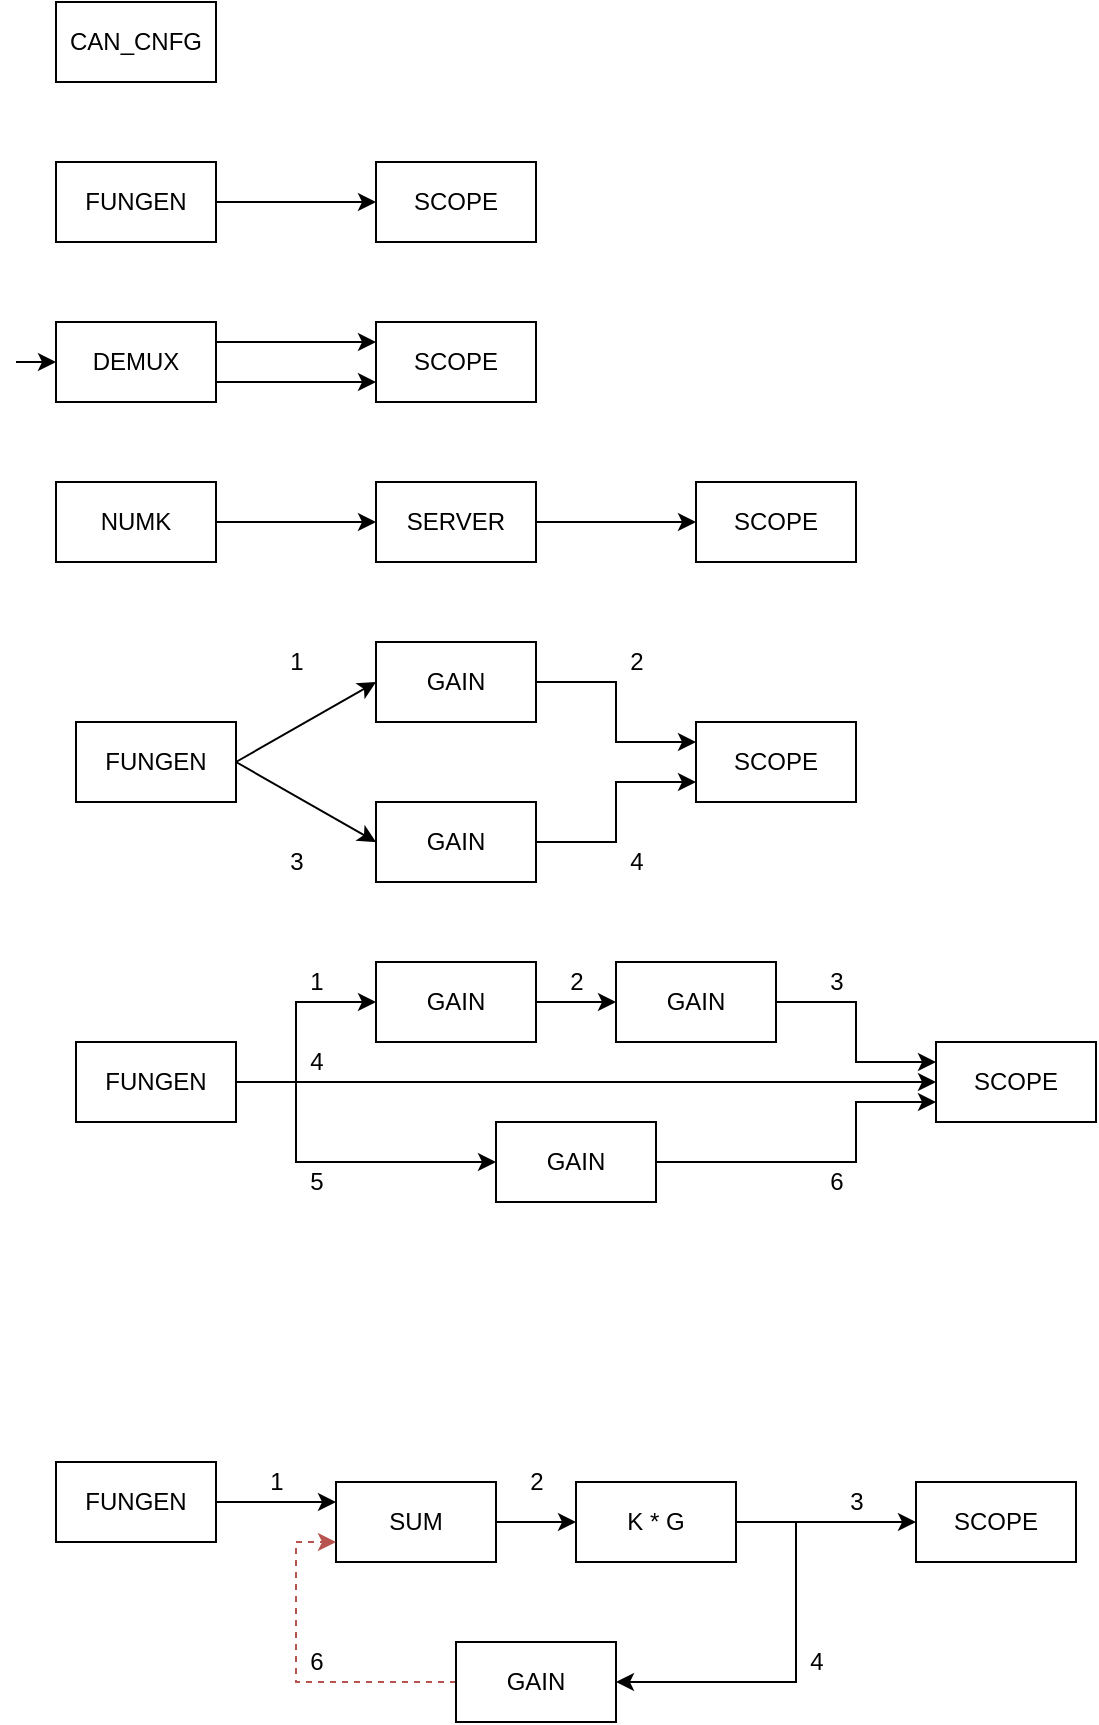 <mxfile version="13.3.5" type="device"><diagram id="nDNbVdKkR9OHx7wPWgIJ" name="Page-1"><mxGraphModel dx="905" dy="2180" grid="1" gridSize="10" guides="1" tooltips="1" connect="1" arrows="1" fold="1" page="1" pageScale="1" pageWidth="1800" pageHeight="1500" background="none" math="0" shadow="0"><root><mxCell id="0"/><mxCell id="1" parent="0"/><mxCell id="qL18yVpt8eDrRZf2PITD-1" value="FUNGEN" style="rounded=0;whiteSpace=wrap;html=1;" parent="1" vertex="1"><mxGeometry x="360" y="40" width="80" height="40" as="geometry"/></mxCell><mxCell id="qL18yVpt8eDrRZf2PITD-2" value="SCOPE" style="rounded=0;whiteSpace=wrap;html=1;" parent="1" vertex="1"><mxGeometry x="520" y="40" width="80" height="40" as="geometry"/></mxCell><mxCell id="qL18yVpt8eDrRZf2PITD-3" value="NUMK" style="rounded=0;whiteSpace=wrap;html=1;" parent="1" vertex="1"><mxGeometry x="360" y="200" width="80" height="40" as="geometry"/></mxCell><mxCell id="qL18yVpt8eDrRZf2PITD-4" value="SERVER" style="rounded=0;whiteSpace=wrap;html=1;" parent="1" vertex="1"><mxGeometry x="520" y="200" width="80" height="40" as="geometry"/></mxCell><mxCell id="qL18yVpt8eDrRZf2PITD-5" value="SCOPE" style="rounded=0;whiteSpace=wrap;html=1;" parent="1" vertex="1"><mxGeometry x="680" y="200" width="80" height="40" as="geometry"/></mxCell><mxCell id="qL18yVpt8eDrRZf2PITD-6" value="FUNGEN" style="rounded=0;whiteSpace=wrap;html=1;" parent="1" vertex="1"><mxGeometry x="370" y="320" width="80" height="40" as="geometry"/></mxCell><mxCell id="qL18yVpt8eDrRZf2PITD-31" style="edgeStyle=orthogonalEdgeStyle;rounded=0;orthogonalLoop=1;jettySize=auto;html=1;entryX=0;entryY=0.25;entryDx=0;entryDy=0;" parent="1" source="qL18yVpt8eDrRZf2PITD-7" target="qL18yVpt8eDrRZf2PITD-8" edge="1"><mxGeometry relative="1" as="geometry"/></mxCell><mxCell id="qL18yVpt8eDrRZf2PITD-7" value="GAIN" style="rounded=0;whiteSpace=wrap;html=1;" parent="1" vertex="1"><mxGeometry x="520" y="280" width="80" height="40" as="geometry"/></mxCell><mxCell id="qL18yVpt8eDrRZf2PITD-8" value="SCOPE" style="rounded=0;whiteSpace=wrap;html=1;" parent="1" vertex="1"><mxGeometry x="680" y="320" width="80" height="40" as="geometry"/></mxCell><mxCell id="qL18yVpt8eDrRZf2PITD-30" style="edgeStyle=orthogonalEdgeStyle;rounded=0;orthogonalLoop=1;jettySize=auto;html=1;entryX=0;entryY=0.75;entryDx=0;entryDy=0;" parent="1" source="qL18yVpt8eDrRZf2PITD-9" target="qL18yVpt8eDrRZf2PITD-8" edge="1"><mxGeometry relative="1" as="geometry"/></mxCell><mxCell id="qL18yVpt8eDrRZf2PITD-9" value="GAIN" style="rounded=0;whiteSpace=wrap;html=1;" parent="1" vertex="1"><mxGeometry x="520" y="360" width="80" height="40" as="geometry"/></mxCell><mxCell id="qL18yVpt8eDrRZf2PITD-11" value="" style="endArrow=classic;html=1;exitX=1;exitY=0.5;exitDx=0;exitDy=0;entryX=0;entryY=0.5;entryDx=0;entryDy=0;" parent="1" source="qL18yVpt8eDrRZf2PITD-1" target="qL18yVpt8eDrRZf2PITD-2" edge="1"><mxGeometry width="50" height="50" relative="1" as="geometry"><mxPoint x="420" y="260" as="sourcePoint"/><mxPoint x="470" y="210" as="targetPoint"/></mxGeometry></mxCell><mxCell id="qL18yVpt8eDrRZf2PITD-13" value="" style="endArrow=classic;html=1;exitX=1;exitY=0.5;exitDx=0;exitDy=0;entryX=0;entryY=0.5;entryDx=0;entryDy=0;" parent="1" source="qL18yVpt8eDrRZf2PITD-3" target="qL18yVpt8eDrRZf2PITD-4" edge="1"><mxGeometry width="50" height="50" relative="1" as="geometry"><mxPoint x="440" y="300" as="sourcePoint"/><mxPoint x="490" y="250" as="targetPoint"/></mxGeometry></mxCell><mxCell id="qL18yVpt8eDrRZf2PITD-14" value="" style="endArrow=classic;html=1;exitX=1;exitY=0.5;exitDx=0;exitDy=0;entryX=0;entryY=0.5;entryDx=0;entryDy=0;" parent="1" source="qL18yVpt8eDrRZf2PITD-4" target="qL18yVpt8eDrRZf2PITD-5" edge="1"><mxGeometry width="50" height="50" relative="1" as="geometry"><mxPoint x="440" y="300" as="sourcePoint"/><mxPoint x="490" y="250" as="targetPoint"/></mxGeometry></mxCell><mxCell id="qL18yVpt8eDrRZf2PITD-15" value="" style="endArrow=classic;html=1;exitX=1;exitY=0.5;exitDx=0;exitDy=0;entryX=0;entryY=0.5;entryDx=0;entryDy=0;" parent="1" source="qL18yVpt8eDrRZf2PITD-6" target="qL18yVpt8eDrRZf2PITD-7" edge="1"><mxGeometry width="50" height="50" relative="1" as="geometry"><mxPoint x="440" y="260" as="sourcePoint"/><mxPoint x="490" y="210" as="targetPoint"/></mxGeometry></mxCell><mxCell id="qL18yVpt8eDrRZf2PITD-16" value="" style="endArrow=classic;html=1;exitX=1;exitY=0.5;exitDx=0;exitDy=0;entryX=0;entryY=0.5;entryDx=0;entryDy=0;" parent="1" source="qL18yVpt8eDrRZf2PITD-6" target="qL18yVpt8eDrRZf2PITD-9" edge="1"><mxGeometry width="50" height="50" relative="1" as="geometry"><mxPoint x="440" y="260" as="sourcePoint"/><mxPoint x="490" y="210" as="targetPoint"/></mxGeometry></mxCell><mxCell id="qL18yVpt8eDrRZf2PITD-19" value="FUNGEN" style="rounded=0;whiteSpace=wrap;html=1;" parent="1" vertex="1"><mxGeometry x="360" y="690" width="80" height="40" as="geometry"/></mxCell><mxCell id="qL18yVpt8eDrRZf2PITD-28" style="edgeStyle=orthogonalEdgeStyle;rounded=0;orthogonalLoop=1;jettySize=auto;html=1;exitX=1;exitY=0.5;exitDx=0;exitDy=0;entryX=1;entryY=0.5;entryDx=0;entryDy=0;" parent="1" source="kNmR46GzwyvQ44LFUZDi-19" target="qL18yVpt8eDrRZf2PITD-22" edge="1"><mxGeometry relative="1" as="geometry"><Array as="points"><mxPoint x="730" y="720"/><mxPoint x="730" y="800"/></Array><mxPoint x="690" y="720" as="sourcePoint"/><mxPoint x="690" y="800" as="targetPoint"/></mxGeometry></mxCell><mxCell id="kNmR46GzwyvQ44LFUZDi-20" value="" style="edgeStyle=orthogonalEdgeStyle;rounded=0;orthogonalLoop=1;jettySize=auto;html=1;" edge="1" parent="1" source="qL18yVpt8eDrRZf2PITD-20" target="kNmR46GzwyvQ44LFUZDi-19"><mxGeometry relative="1" as="geometry"/></mxCell><mxCell id="qL18yVpt8eDrRZf2PITD-20" value="SUM" style="rounded=0;whiteSpace=wrap;html=1;" parent="1" vertex="1"><mxGeometry x="500" y="700" width="80" height="40" as="geometry"/></mxCell><mxCell id="kNmR46GzwyvQ44LFUZDi-21" style="edgeStyle=orthogonalEdgeStyle;rounded=0;orthogonalLoop=1;jettySize=auto;html=1;exitX=1;exitY=0.5;exitDx=0;exitDy=0;entryX=0;entryY=0.5;entryDx=0;entryDy=0;" edge="1" parent="1" source="kNmR46GzwyvQ44LFUZDi-19" target="qL18yVpt8eDrRZf2PITD-21"><mxGeometry relative="1" as="geometry"/></mxCell><mxCell id="kNmR46GzwyvQ44LFUZDi-19" value="K * G" style="rounded=0;whiteSpace=wrap;html=1;" vertex="1" parent="1"><mxGeometry x="620" y="700" width="80" height="40" as="geometry"/></mxCell><mxCell id="qL18yVpt8eDrRZf2PITD-21" value="SCOPE" style="rounded=0;whiteSpace=wrap;html=1;" parent="1" vertex="1"><mxGeometry x="790" y="700" width="80" height="40" as="geometry"/></mxCell><mxCell id="qL18yVpt8eDrRZf2PITD-29" style="edgeStyle=orthogonalEdgeStyle;rounded=0;orthogonalLoop=1;jettySize=auto;html=1;entryX=0;entryY=0.75;entryDx=0;entryDy=0;fillColor=#f8cecc;strokeColor=#b85450;dashed=1;" parent="1" source="qL18yVpt8eDrRZf2PITD-22" target="qL18yVpt8eDrRZf2PITD-20" edge="1"><mxGeometry relative="1" as="geometry"><Array as="points"><mxPoint x="480" y="800"/><mxPoint x="480" y="730"/></Array></mxGeometry></mxCell><mxCell id="qL18yVpt8eDrRZf2PITD-22" value="GAIN" style="rounded=0;whiteSpace=wrap;html=1;" parent="1" vertex="1"><mxGeometry x="560" y="780" width="80" height="40" as="geometry"/></mxCell><mxCell id="qL18yVpt8eDrRZf2PITD-23" value="" style="endArrow=classic;html=1;exitX=1;exitY=0.5;exitDx=0;exitDy=0;" parent="1" source="qL18yVpt8eDrRZf2PITD-19" edge="1"><mxGeometry width="50" height="50" relative="1" as="geometry"><mxPoint x="440" y="670" as="sourcePoint"/><mxPoint x="500" y="710" as="targetPoint"/></mxGeometry></mxCell><mxCell id="qL18yVpt8eDrRZf2PITD-43" style="edgeStyle=orthogonalEdgeStyle;rounded=0;orthogonalLoop=1;jettySize=auto;html=1;exitX=1;exitY=0.25;exitDx=0;exitDy=0;entryX=0;entryY=0.5;entryDx=0;entryDy=0;" parent="1" source="qL18yVpt8eDrRZf2PITD-32" target="qL18yVpt8eDrRZf2PITD-34" edge="1"><mxGeometry relative="1" as="geometry"><Array as="points"><mxPoint x="450" y="500"/><mxPoint x="480" y="500"/><mxPoint x="480" y="460"/></Array></mxGeometry></mxCell><mxCell id="qL18yVpt8eDrRZf2PITD-45" style="edgeStyle=orthogonalEdgeStyle;rounded=0;orthogonalLoop=1;jettySize=auto;html=1;exitX=1;exitY=0.5;exitDx=0;exitDy=0;entryX=0;entryY=0.5;entryDx=0;entryDy=0;" parent="1" source="qL18yVpt8eDrRZf2PITD-32" target="qL18yVpt8eDrRZf2PITD-37" edge="1"><mxGeometry relative="1" as="geometry"><Array as="points"><mxPoint x="480" y="500"/><mxPoint x="480" y="540"/></Array></mxGeometry></mxCell><mxCell id="kNmR46GzwyvQ44LFUZDi-9" style="edgeStyle=orthogonalEdgeStyle;rounded=0;orthogonalLoop=1;jettySize=auto;html=1;exitX=1;exitY=0.5;exitDx=0;exitDy=0;entryX=0;entryY=0.5;entryDx=0;entryDy=0;" edge="1" parent="1" source="qL18yVpt8eDrRZf2PITD-32" target="qL18yVpt8eDrRZf2PITD-35"><mxGeometry relative="1" as="geometry"/></mxCell><mxCell id="qL18yVpt8eDrRZf2PITD-32" value="FUNGEN" style="rounded=0;whiteSpace=wrap;html=1;" parent="1" vertex="1"><mxGeometry x="370" y="480" width="80" height="40" as="geometry"/></mxCell><mxCell id="qL18yVpt8eDrRZf2PITD-41" style="edgeStyle=orthogonalEdgeStyle;rounded=0;orthogonalLoop=1;jettySize=auto;html=1;" parent="1" source="qL18yVpt8eDrRZf2PITD-34" target="qL18yVpt8eDrRZf2PITD-40" edge="1"><mxGeometry relative="1" as="geometry"/></mxCell><mxCell id="qL18yVpt8eDrRZf2PITD-34" value="GAIN" style="rounded=0;whiteSpace=wrap;html=1;" parent="1" vertex="1"><mxGeometry x="520" y="440" width="80" height="40" as="geometry"/></mxCell><mxCell id="qL18yVpt8eDrRZf2PITD-35" value="SCOPE" style="rounded=0;whiteSpace=wrap;html=1;" parent="1" vertex="1"><mxGeometry x="800" y="480" width="80" height="40" as="geometry"/></mxCell><mxCell id="qL18yVpt8eDrRZf2PITD-36" style="edgeStyle=orthogonalEdgeStyle;rounded=0;orthogonalLoop=1;jettySize=auto;html=1;entryX=0;entryY=0.75;entryDx=0;entryDy=0;" parent="1" source="qL18yVpt8eDrRZf2PITD-37" target="qL18yVpt8eDrRZf2PITD-35" edge="1"><mxGeometry relative="1" as="geometry"><Array as="points"><mxPoint x="760" y="540"/><mxPoint x="760" y="510"/></Array></mxGeometry></mxCell><mxCell id="qL18yVpt8eDrRZf2PITD-37" value="GAIN" style="rounded=0;whiteSpace=wrap;html=1;" parent="1" vertex="1"><mxGeometry x="580" y="520" width="80" height="40" as="geometry"/></mxCell><mxCell id="qL18yVpt8eDrRZf2PITD-42" style="edgeStyle=orthogonalEdgeStyle;rounded=0;orthogonalLoop=1;jettySize=auto;html=1;entryX=0;entryY=0.25;entryDx=0;entryDy=0;" parent="1" source="qL18yVpt8eDrRZf2PITD-40" target="qL18yVpt8eDrRZf2PITD-35" edge="1"><mxGeometry relative="1" as="geometry"/></mxCell><mxCell id="qL18yVpt8eDrRZf2PITD-40" value="GAIN" style="rounded=0;whiteSpace=wrap;html=1;" parent="1" vertex="1"><mxGeometry x="640" y="440" width="80" height="40" as="geometry"/></mxCell><mxCell id="qL18yVpt8eDrRZf2PITD-46" value="CAN_CNFG" style="rounded=0;whiteSpace=wrap;html=1;" parent="1" vertex="1"><mxGeometry x="360" y="-40" width="80" height="40" as="geometry"/></mxCell><mxCell id="kNmR46GzwyvQ44LFUZDi-4" value="1" style="text;html=1;align=center;verticalAlign=middle;resizable=0;points=[];autosize=1;" vertex="1" parent="1"><mxGeometry x="470" y="280" width="20" height="20" as="geometry"/></mxCell><mxCell id="kNmR46GzwyvQ44LFUZDi-6" value="2" style="text;html=1;align=center;verticalAlign=middle;resizable=0;points=[];autosize=1;" vertex="1" parent="1"><mxGeometry x="640" y="280" width="20" height="20" as="geometry"/></mxCell><mxCell id="kNmR46GzwyvQ44LFUZDi-7" value="3" style="text;html=1;align=center;verticalAlign=middle;resizable=0;points=[];autosize=1;" vertex="1" parent="1"><mxGeometry x="470" y="380" width="20" height="20" as="geometry"/></mxCell><mxCell id="kNmR46GzwyvQ44LFUZDi-8" value="4" style="text;html=1;align=center;verticalAlign=middle;resizable=0;points=[];autosize=1;" vertex="1" parent="1"><mxGeometry x="640" y="380" width="20" height="20" as="geometry"/></mxCell><mxCell id="kNmR46GzwyvQ44LFUZDi-11" value="1" style="text;html=1;align=center;verticalAlign=middle;resizable=0;points=[];autosize=1;" vertex="1" parent="1"><mxGeometry x="480" y="440" width="20" height="20" as="geometry"/></mxCell><mxCell id="kNmR46GzwyvQ44LFUZDi-12" value="2" style="text;html=1;align=center;verticalAlign=middle;resizable=0;points=[];autosize=1;" vertex="1" parent="1"><mxGeometry x="610" y="440" width="20" height="20" as="geometry"/></mxCell><mxCell id="kNmR46GzwyvQ44LFUZDi-13" value="3" style="text;html=1;align=center;verticalAlign=middle;resizable=0;points=[];autosize=1;" vertex="1" parent="1"><mxGeometry x="740" y="440" width="20" height="20" as="geometry"/></mxCell><mxCell id="kNmR46GzwyvQ44LFUZDi-14" value="4" style="text;html=1;align=center;verticalAlign=middle;resizable=0;points=[];autosize=1;" vertex="1" parent="1"><mxGeometry x="480" y="480" width="20" height="20" as="geometry"/></mxCell><mxCell id="kNmR46GzwyvQ44LFUZDi-15" value="5" style="text;html=1;align=center;verticalAlign=middle;resizable=0;points=[];autosize=1;" vertex="1" parent="1"><mxGeometry x="480" y="540" width="20" height="20" as="geometry"/></mxCell><mxCell id="kNmR46GzwyvQ44LFUZDi-16" value="6" style="text;html=1;align=center;verticalAlign=middle;resizable=0;points=[];autosize=1;" vertex="1" parent="1"><mxGeometry x="740" y="540" width="20" height="20" as="geometry"/></mxCell><mxCell id="kNmR46GzwyvQ44LFUZDi-26" value="1" style="text;html=1;align=center;verticalAlign=middle;resizable=0;points=[];autosize=1;" vertex="1" parent="1"><mxGeometry x="460" y="690" width="20" height="20" as="geometry"/></mxCell><mxCell id="kNmR46GzwyvQ44LFUZDi-27" value="2" style="text;html=1;align=center;verticalAlign=middle;resizable=0;points=[];autosize=1;" vertex="1" parent="1"><mxGeometry x="590" y="690" width="20" height="20" as="geometry"/></mxCell><mxCell id="kNmR46GzwyvQ44LFUZDi-28" value="3" style="text;html=1;align=center;verticalAlign=middle;resizable=0;points=[];autosize=1;" vertex="1" parent="1"><mxGeometry x="750" y="700" width="20" height="20" as="geometry"/></mxCell><mxCell id="kNmR46GzwyvQ44LFUZDi-29" value="4" style="text;html=1;align=center;verticalAlign=middle;resizable=0;points=[];autosize=1;" vertex="1" parent="1"><mxGeometry x="730" y="780" width="20" height="20" as="geometry"/></mxCell><mxCell id="kNmR46GzwyvQ44LFUZDi-30" value="6" style="text;html=1;align=center;verticalAlign=middle;resizable=0;points=[];autosize=1;" vertex="1" parent="1"><mxGeometry x="480" y="780" width="20" height="20" as="geometry"/></mxCell><mxCell id="kNmR46GzwyvQ44LFUZDi-49" style="edgeStyle=orthogonalEdgeStyle;rounded=0;orthogonalLoop=1;jettySize=auto;html=1;exitX=1;exitY=0.75;exitDx=0;exitDy=0;entryX=0;entryY=0.75;entryDx=0;entryDy=0;" edge="1" parent="1" source="kNmR46GzwyvQ44LFUZDi-46" target="kNmR46GzwyvQ44LFUZDi-47"><mxGeometry relative="1" as="geometry"/></mxCell><mxCell id="kNmR46GzwyvQ44LFUZDi-46" value="DEMUX" style="rounded=0;whiteSpace=wrap;html=1;" vertex="1" parent="1"><mxGeometry x="360" y="120" width="80" height="40" as="geometry"/></mxCell><mxCell id="kNmR46GzwyvQ44LFUZDi-47" value="SCOPE" style="rounded=0;whiteSpace=wrap;html=1;" vertex="1" parent="1"><mxGeometry x="520" y="120" width="80" height="40" as="geometry"/></mxCell><mxCell id="kNmR46GzwyvQ44LFUZDi-48" value="" style="endArrow=classic;html=1;exitX=1;exitY=0.25;exitDx=0;exitDy=0;entryX=0;entryY=0.25;entryDx=0;entryDy=0;" edge="1" parent="1" source="kNmR46GzwyvQ44LFUZDi-46" target="kNmR46GzwyvQ44LFUZDi-47"><mxGeometry width="50" height="50" relative="1" as="geometry"><mxPoint x="420" y="340" as="sourcePoint"/><mxPoint x="470" y="290" as="targetPoint"/></mxGeometry></mxCell><mxCell id="kNmR46GzwyvQ44LFUZDi-50" value="" style="endArrow=classic;html=1;entryX=0;entryY=0.5;entryDx=0;entryDy=0;" edge="1" parent="1" target="kNmR46GzwyvQ44LFUZDi-46"><mxGeometry width="50" height="50" relative="1" as="geometry"><mxPoint x="340" y="140" as="sourcePoint"/><mxPoint x="320" y="140" as="targetPoint"/></mxGeometry></mxCell></root></mxGraphModel></diagram></mxfile>